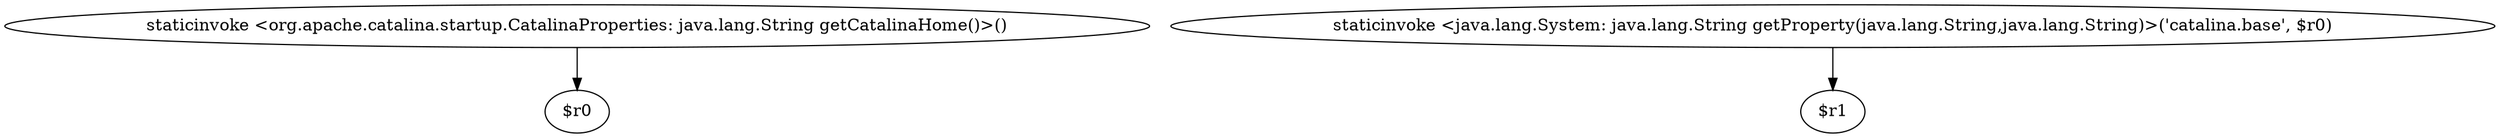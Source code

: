 digraph g {
0[label="staticinvoke <org.apache.catalina.startup.CatalinaProperties: java.lang.String getCatalinaHome()>()"]
1[label="$r0"]
0->1[label=""]
2[label="staticinvoke <java.lang.System: java.lang.String getProperty(java.lang.String,java.lang.String)>('catalina.base', $r0)"]
3[label="$r1"]
2->3[label=""]
}